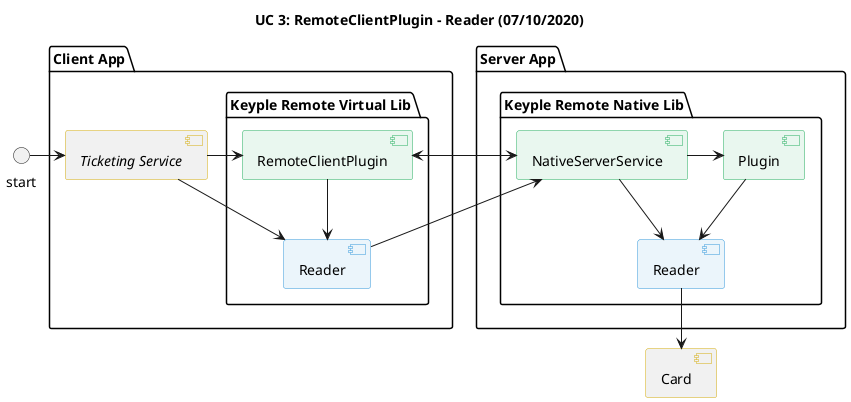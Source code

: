 @startuml
title
    UC 3: RemoteClientPlugin - Reader (07/10/2020)
end title

' == THEME ==

'Couleurs issues de : https://htmlcolorcodes.com/fr/tableau-de-couleur/tableau-de-couleur-design-plat/
skinparam Shadowing false
skinparam component {
    BorderColor #D4AC0D
    ' Red
    BackgroundColor<<red>> #FDEDEC
    BorderColor<<red>> #E74C3C
    ' Purple
    BackgroundColor<<purple>> #F4ECF7
    BorderColor<<purple>> #8E44AD
    ' blue
    BackgroundColor<<blue>> #EBF5FB
    BorderColor<<blue>> #3498DB
    ' Green
    BackgroundColor<<green>> #E9F7EF
    BorderColor<<green>> #27AE60
    ' Grey
    BackgroundColor<<grey>> #EAECEE
    BorderColor<<grey>> #2C3E50
}
hide <<red>> stereotype
hide <<purple>> stereotype
hide <<blue>> stereotype
hide <<green>> stereotype
hide <<grey>> stereotype

' == CONTENT ==

package "Client App" {
    [<i>Ticketing Service</i>] as master
    package "Keyple Remote Virtual Lib" as virtualKeyple {
        [Reader] as virtualReader <<blue>>
        [RemoteClientPlugin] <<green>>
    }
}
[Card]
package "Server App" {
    package "Keyple Remote Native Lib" as nativeKeyple {
        [Reader] as nativeReader <<blue>>
        [Plugin] <<green>>
        [NativeServerService] <<green>>
    }
}

'utilisation
start -> master
master -> [RemoteClientPlugin]
master -> virtualReader
[RemoteClientPlugin] --> virtualReader

[RemoteClientPlugin] <-> [NativeServerService]
virtualReader -up-> [NativeServerService]

[NativeServerService] -> [Plugin]
[NativeServerService] -> nativeReader
[Plugin] --> nativeReader
nativeReader --> [Card]

@enduml